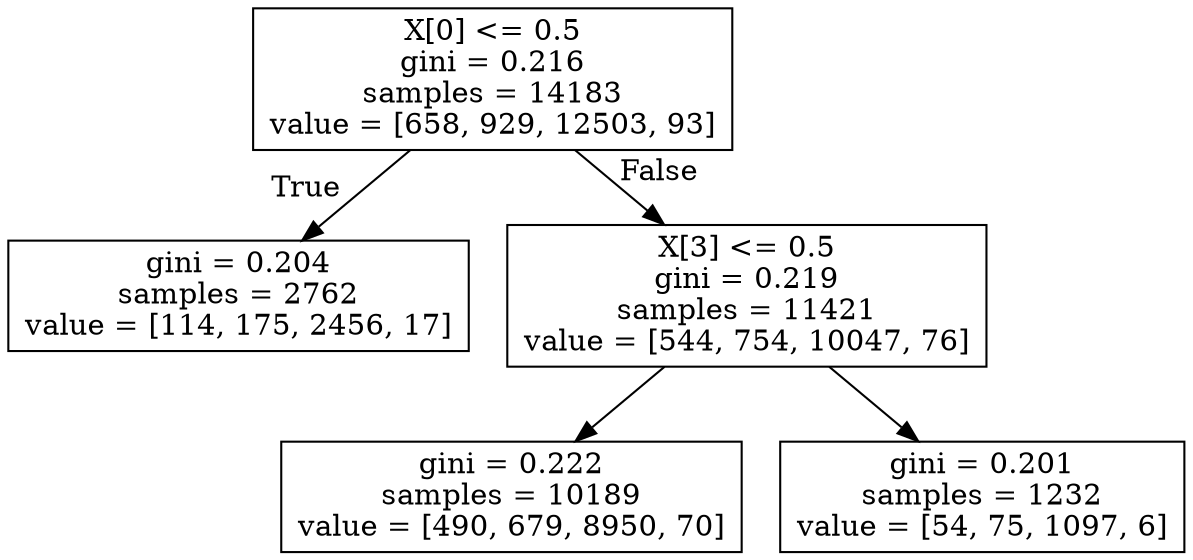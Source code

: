 digraph Tree {
node [shape=box] ;
0 [label="X[0] <= 0.5\ngini = 0.216\nsamples = 14183\nvalue = [658, 929, 12503, 93]"] ;
1 [label="gini = 0.204\nsamples = 2762\nvalue = [114, 175, 2456, 17]"] ;
0 -> 1 [labeldistance=2.5, labelangle=45, headlabel="True"] ;
2 [label="X[3] <= 0.5\ngini = 0.219\nsamples = 11421\nvalue = [544, 754, 10047, 76]"] ;
0 -> 2 [labeldistance=2.5, labelangle=-45, headlabel="False"] ;
3 [label="gini = 0.222\nsamples = 10189\nvalue = [490, 679, 8950, 70]"] ;
2 -> 3 ;
4 [label="gini = 0.201\nsamples = 1232\nvalue = [54, 75, 1097, 6]"] ;
2 -> 4 ;
}